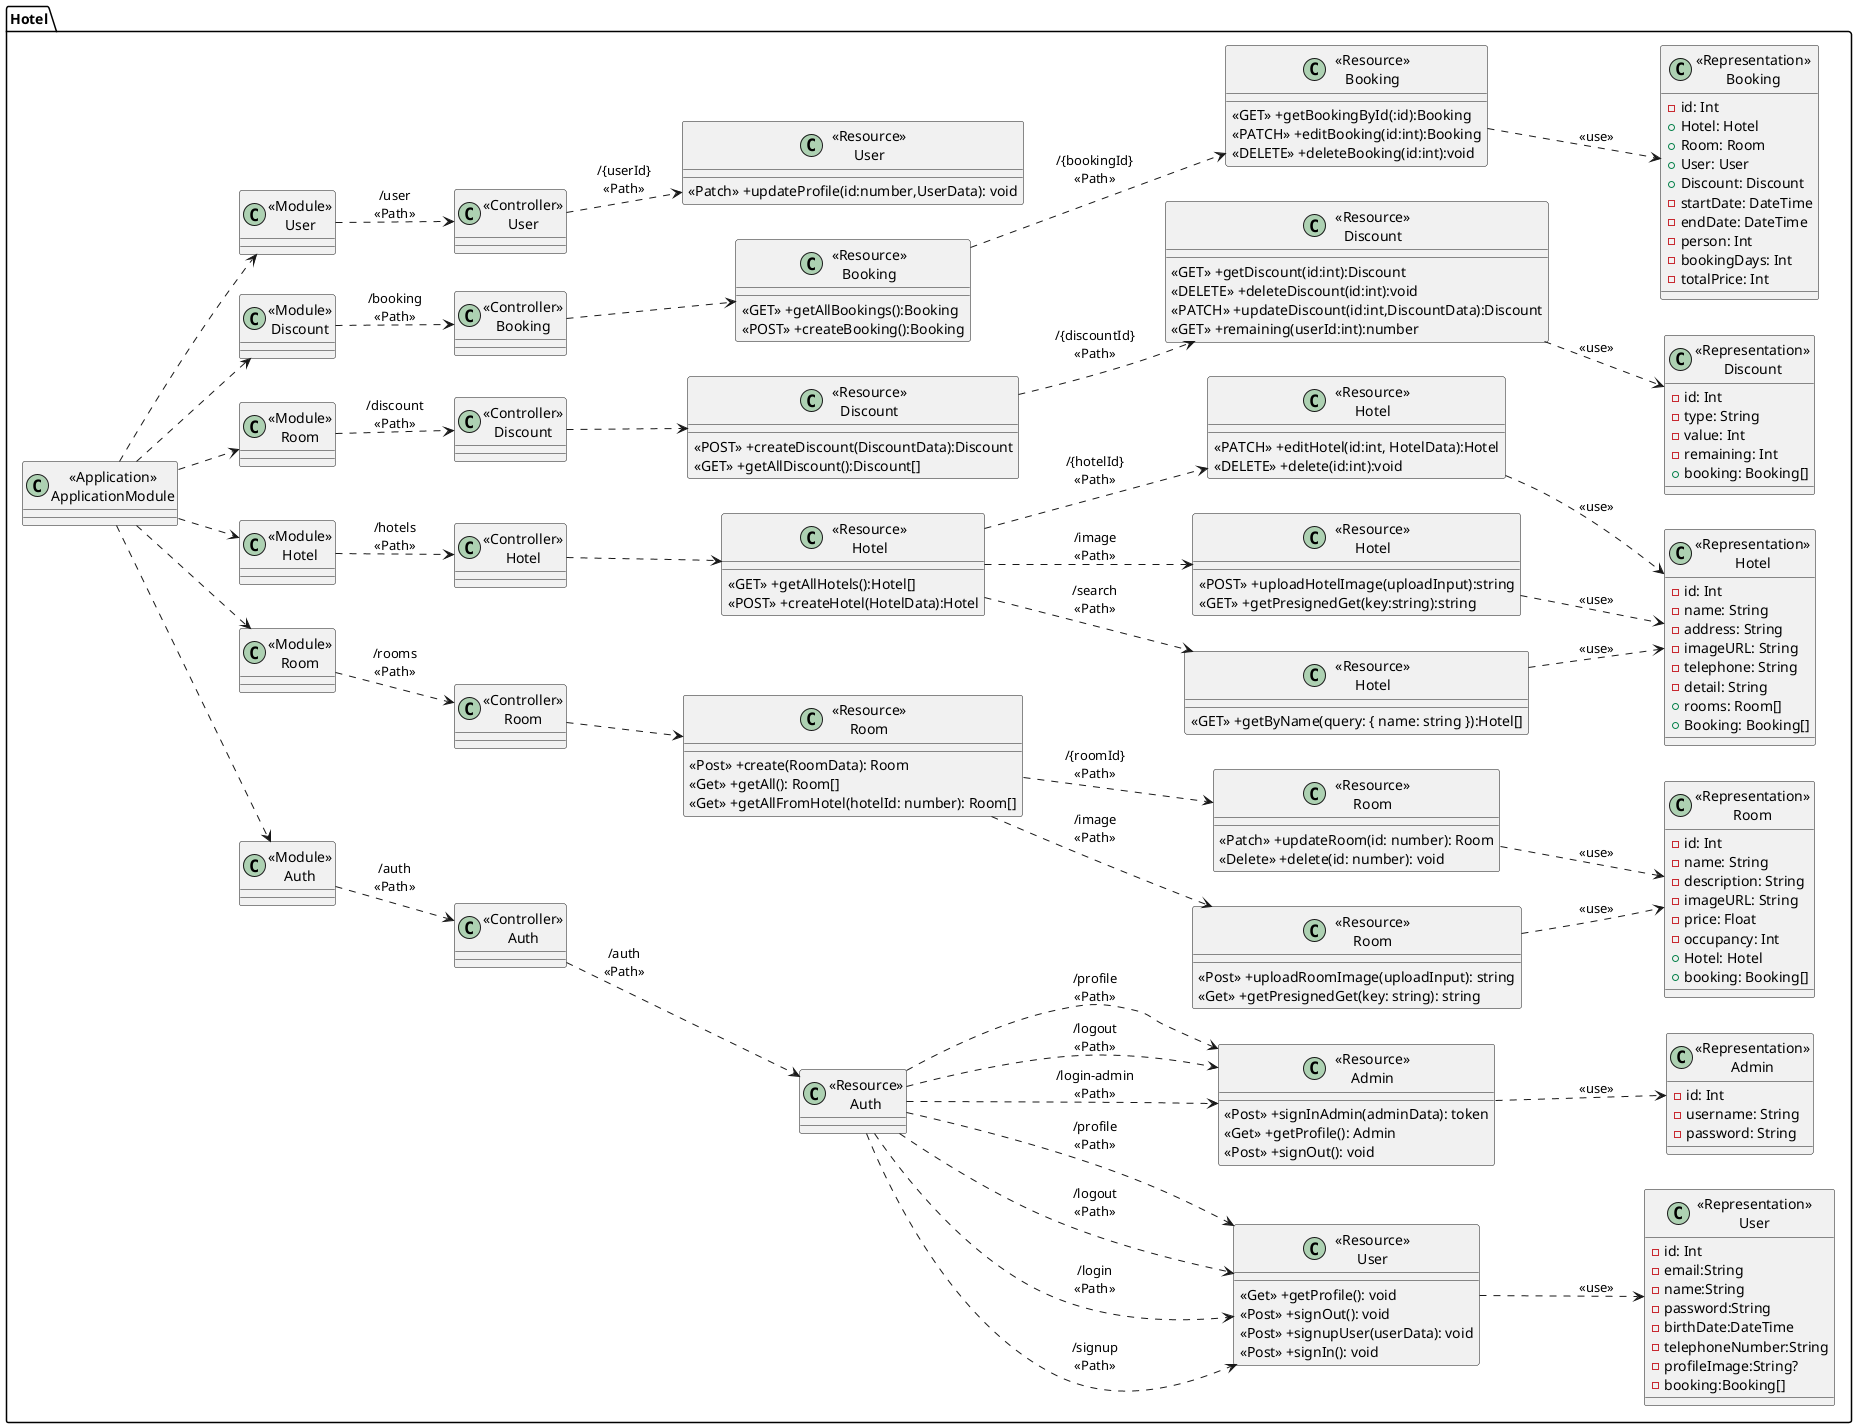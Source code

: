 @startuml Class Diagram
left to right direction
package "Hotel"{
    class "<<Application>>\nApplicationModule" as ApplicationModule{}

    class "<<Resource>>\nBooking" as ResourceBooking{
        <<GET>> +getAllBookings():Booking
        <<POST>> +createBooking():Booking
    }
    class "<<Resource>>\nBooking" as ResourceBookingId{
        <<GET>> +getBookingById(:id):Booking
        <<PATCH>> +editBooking(id:int):Booking
        <<DELETE>> +deleteBooking(id:int):void
    }

    class "<<Resource>>\nAuth" as ResourceAuth{

    }
    class "<<Resource>>\nUser" as ResourceUser{
        <<Get>> +getProfile(): void
        <<Post>> +signOut(): void
        <<Post>> +signupUser(userData): void
        <<Post>> +signIn(): void
    }
    class "<<Resource>>\nUser" as ResourceUserU{
        <<Patch>> +updateProfile(id:number,UserData): void
    }
    class "<<Resource>>\nAdmin" as ResourceAdmin{
        <<Post>> +signInAdmin(adminData): token
        <<Get>> +getProfile(): Admin
        <<Post>> +signOut(): void
    }
    class "<<Resource>>\nHotel" as ResourceHotel{
        <<GET>> +getAllHotels():Hotel[]
        <<POST>> +createHotel(HotelData):Hotel
    }
    class "<<Resource>>\nHotel" as ResourceHotelSearch{
        <<GET>> +getByName(query: { name: string }):Hotel[]
    }
    class "<<Resource>>\nHotel" as ResourceHotelImage{
        <<POST>> +uploadHotelImage(uploadInput):string 
        <<GET>> +getPresignedGet(key:string):string
    }
    class "<<Resource>>\nHotel" as ResourceHotelId{
        <<PATCH>> +editHotel(id:int, HotelData):Hotel
        <<DELETE>> +delete(id:int):void
    }
    class "<<Resource>>\nRoom" as ResourceRoom{
        <<Post>> +create(RoomData): Room
        <<Get>> +getAll(): Room[]
        <<Get>> +getAllFromHotel(hotelId: number): Room[]
    }
    class "<<Resource>>\nRoom" as ResourceRoomImage{
        <<Post>> +uploadRoomImage(uploadInput): string
        <<Get>> +getPresignedGet(key: string): string
    }
    class "<<Resource>>\nRoom" as ResourceRoomId{
        <<Patch>> +updateRoom(id: number): Room
        <<Delete>> +delete(id: number): void
    }
    class "<<Resource>>\nDiscount" as ResourceDiscount{
        <<POST>> +createDiscount(DiscountData):Discount
        <<GET>> +getAllDiscount():Discount[]
    }
    class "<<Resource>>\nDiscount" as ResourceDiscountId{
        <<GET>> +getDiscount(id:int):Discount
        <<DELETE>> +deleteDiscount(id:int):void
        <<PATCH>> +updateDiscount(id:int,DiscountData):Discount
        <<GET>> +remaining(userId:int):number
    }

    class "<<Controller>>\nAuth" as AuthController{

    }
    class "<<Controller>>\nRoom" as RoomsController{

    }
    class "<<Controller>>\nHotel" as HotelsController{

    }
    class "<<Controller>>\nDiscount" as DiscountController{

    }
    class "<<Controller>>\nBooking" as BookingController{

    }
    class "<<Controller>>\nUser" as UserController{

    }

    class "<<Module>>\nAuth" as AuthModule{

    }
    class "<<Module>>\nRoom" as RoomsModule{

    }
    class "<<Module>>\nHotel" as HotelsModule{

    }
    class "<<Module>>\nRoom" as DiscountModule{

    }
    class "<<Module>>\nDiscount" as BookingModule{

    }
    class "<<Module>>\nUser" as UserModule{

    }




class "<<Representation>>\nBooking" as RepresentationBooking {
  - id: Int
  + Hotel: Hotel
  + Room: Room
  + User: User
  + Discount: Discount
  - startDate: DateTime
  - endDate: DateTime
  - person: Int
  - bookingDays: Int
  - totalPrice: Int
}


class "<<Representation>>\nHotel" as RepresentationHotel {
  - id: Int
  - name: String
  - address: String
  - imageURL: String
  - telephone: String
  - detail: String
  + rooms: Room[]
  + Booking: Booking[]
}

class "<<Representation>>\nRoom" as RepresentationRoom {
  - id: Int
  - name: String
  - description: String
  - imageURL: String
  - price: Float
  - occupancy: Int
  + Hotel: Hotel
  + booking: Booking[]
}

class "<<Representation>>\nDiscount" as RepresentationDiscount {
  - id: Int
  - type: String
  - value: Int
  - remaining: Int
  + booking: Booking[]
}

class "<<Representation>>\nAdmin" as RepresentationAdmin {
  - id: Int
  - username: String
  - password: String
}
class "<<Representation>>\nUser" as RepresentationUser {
  - id: Int
  -email:String
  -name:String
  -password:String
  -birthDate:DateTime
  -telephoneNumber:String
  -profileImage:String?
  -booking:Booking[]
}
}




ApplicationModule ..> AuthModule
ApplicationModule ..> HotelsModule
ApplicationModule ..> DiscountModule
ApplicationModule ..> UserModule
ApplicationModule ..> RoomsModule
ApplicationModule ..> BookingModule


AuthModule ..> AuthController:"/auth\n<<Path>>"
HotelsModule ..> HotelsController:"/hotels\n<<Path>>"
RoomsModule ..> RoomsController:"/rooms\n<<Path>>"
DiscountModule ..> DiscountController:"/discount\n<<Path>>"
BookingModule ..> BookingController:"/booking\n<<Path>>"
UserModule ..> UserController:"/user\n<<Path>>"


AuthController ..> ResourceAuth:"/auth\n<<Path>>"

ResourceAuth ..>  ResourceAdmin:"/login-admin\n<<Path>>"
ResourceAuth ..>  ResourceAdmin:"/logout\n<<Path>>"
ResourceAuth ..>  ResourceAdmin:"/profile\n<<Path>>"

ResourceAuth ..>  ResourceUser:"/signup\n<<Path>>"
ResourceAuth ..>  ResourceUser:"/login\n<<Path>>"
ResourceAuth ..>  ResourceUser:"/logout\n<<Path>>"
ResourceAuth ..>  ResourceUser:"/profile\n<<Path>>"


HotelsController ..> ResourceHotel
RoomsController ..> ResourceRoom
DiscountController ..> ResourceDiscount
BookingController ..> ResourceBooking
UserController ..> ResourceUserU:"/{userId}\n<<Path>>"



ResourceBooking ..> ResourceBookingId:"/{bookingId}\n<<Path>>"
ResourceDiscount ..> ResourceDiscountId:"/{discountId}\n<<Path>>"
ResourceHotel ..> ResourceHotelId:"/{hotelId}\n<<Path>>"
ResourceHotel ..> ResourceHotelImage:"/image\n<<Path>>"
ResourceHotel ..> ResourceHotelSearch:"/search\n<<Path>>"
ResourceRoom ..> ResourceRoomId:"/{roomId}\n<<Path>>"
ResourceRoom ..> ResourceRoomImage:"/image\n<<Path>>"



ResourceBookingId ..> RepresentationBooking:"<<use>>"
ResourceDiscountId ..> RepresentationDiscount:"<<use>>"
ResourceHotelId ..> RepresentationHotel:"<<use>>"
ResourceHotelImage ..> RepresentationHotel:"<<use>>"
ResourceHotelSearch ..> RepresentationHotel:"<<use>>"
ResourceRoomId ..> RepresentationRoom:"<<use>>"
ResourceRoomImage ..> RepresentationRoom:"<<use>>"

ResourceUser ..> RepresentationUser:"<<use>>"
ResourceAdmin ..> RepresentationAdmin:"<<use>>"


@enduml
